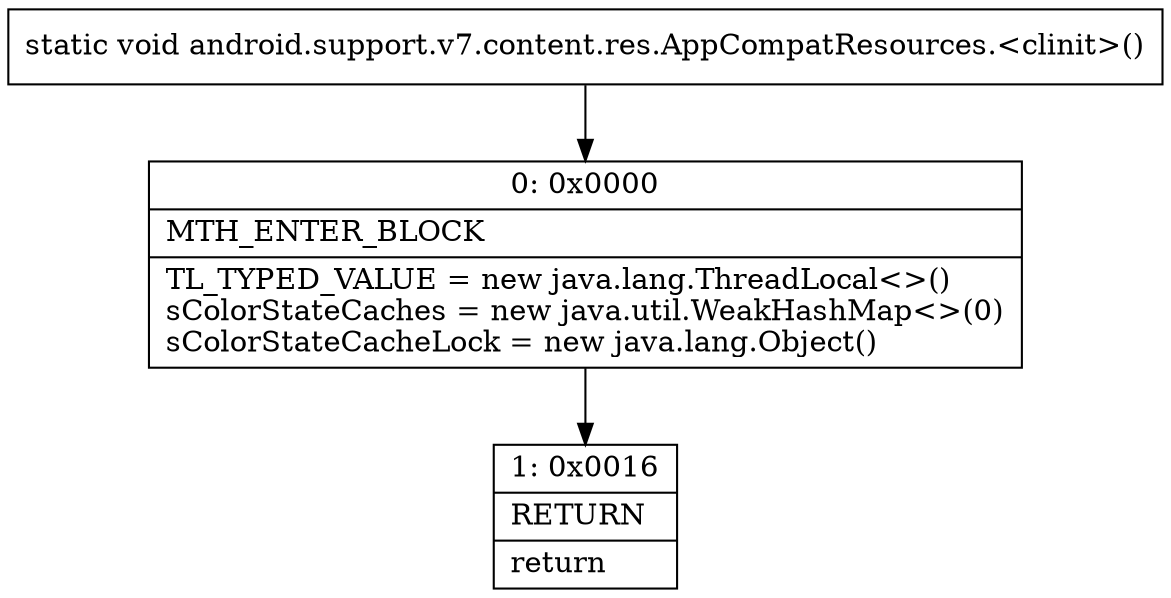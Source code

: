 digraph "CFG forandroid.support.v7.content.res.AppCompatResources.\<clinit\>()V" {
Node_0 [shape=record,label="{0\:\ 0x0000|MTH_ENTER_BLOCK\l|TL_TYPED_VALUE = new java.lang.ThreadLocal\<\>()\lsColorStateCaches = new java.util.WeakHashMap\<\>(0)\lsColorStateCacheLock = new java.lang.Object()\l}"];
Node_1 [shape=record,label="{1\:\ 0x0016|RETURN\l|return\l}"];
MethodNode[shape=record,label="{static void android.support.v7.content.res.AppCompatResources.\<clinit\>() }"];
MethodNode -> Node_0;
Node_0 -> Node_1;
}

